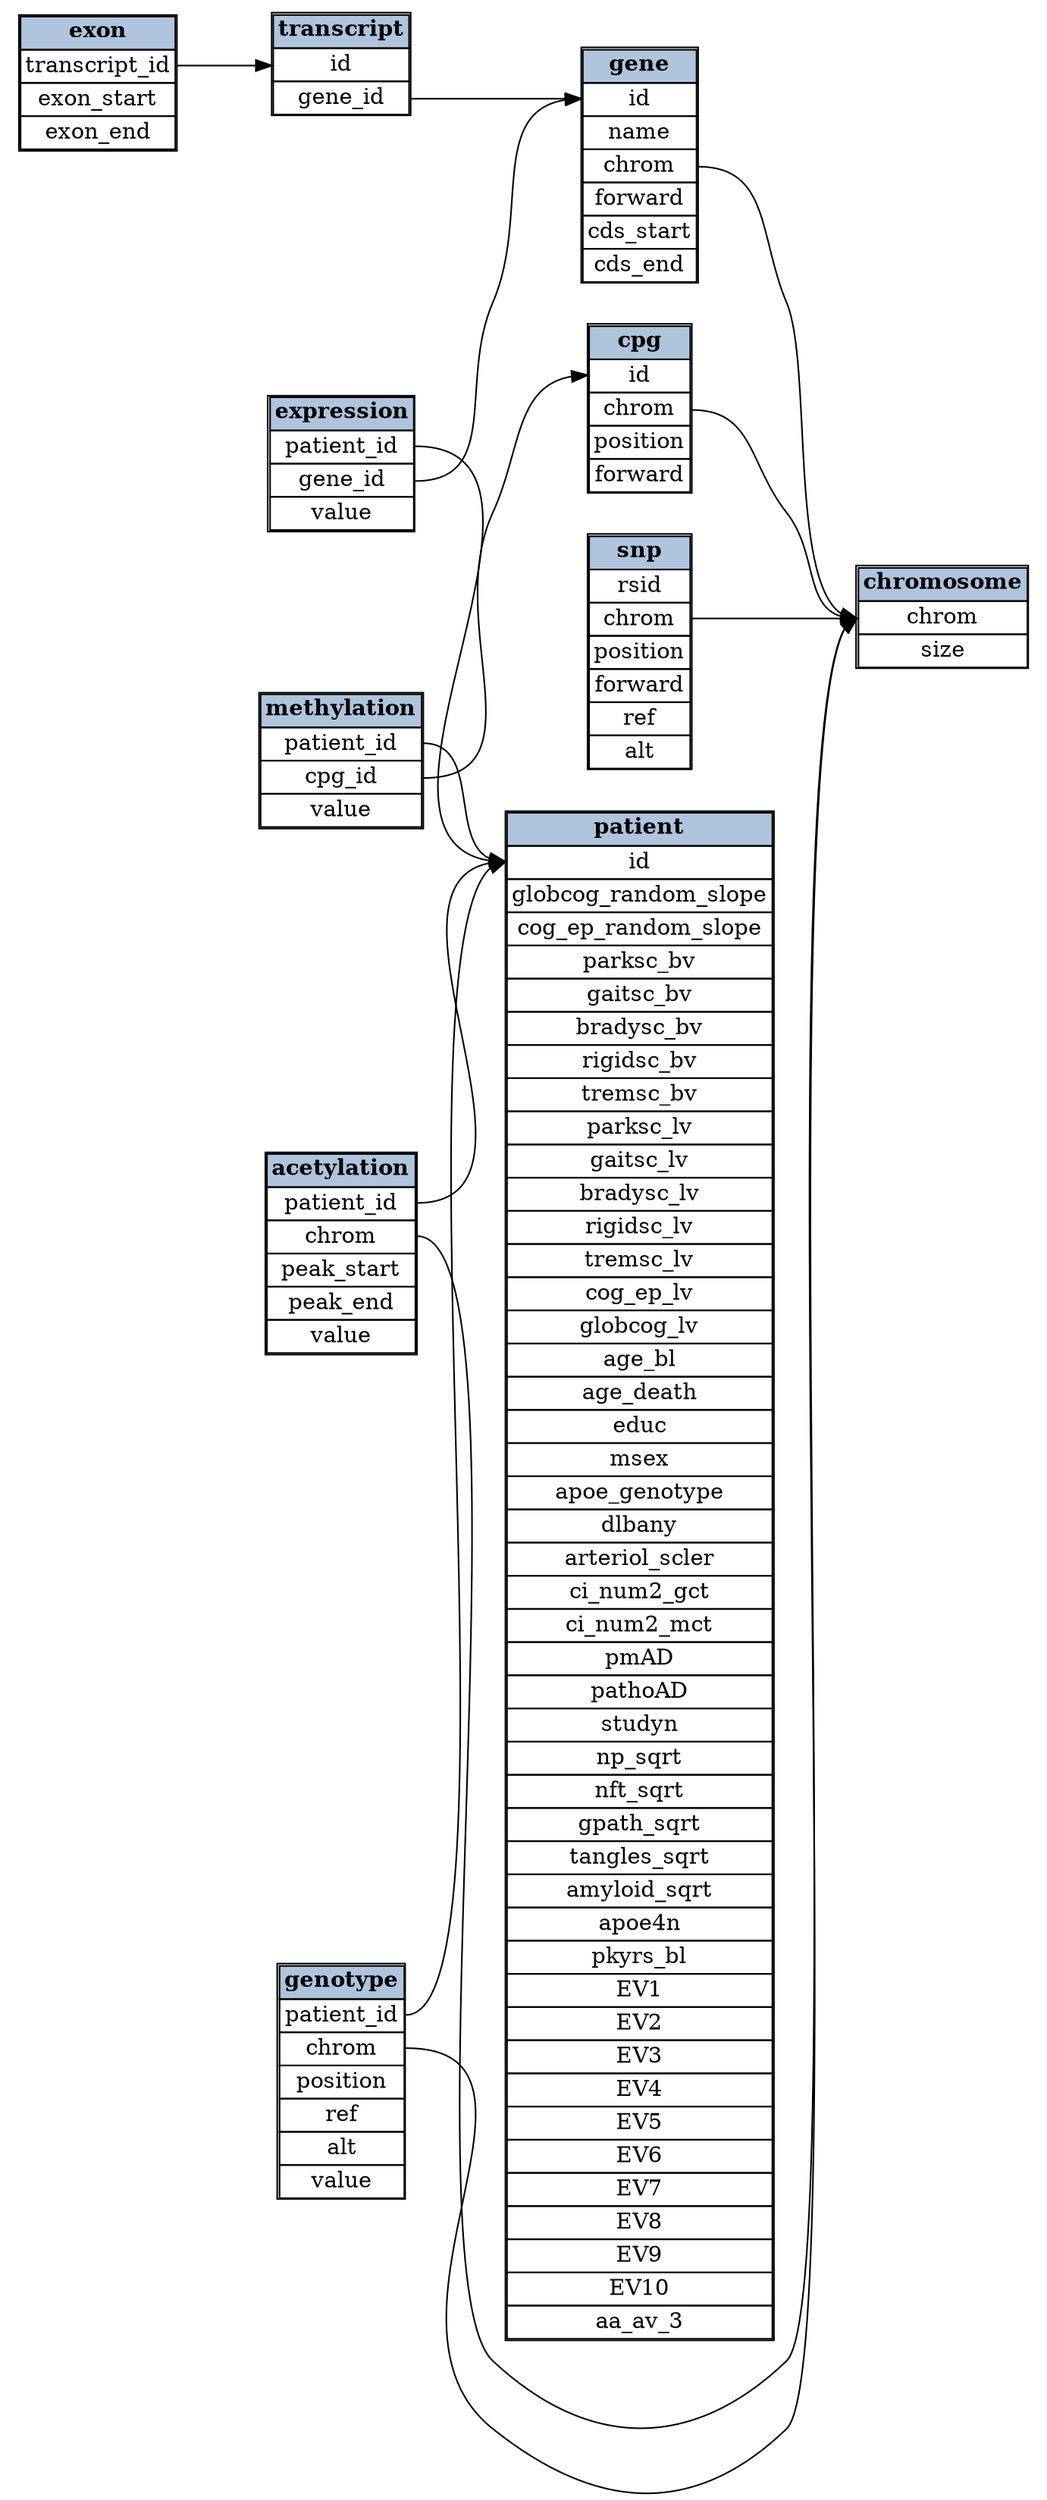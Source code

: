 digraph db {
	graph [rankdir="LR"];
	splines=true;
	overlap=portho;
	model=subset;
	"chromosome" [label=<<TABLE BORDER="1" CELLBORDER="1" CELLSPACING="0"><TR><TD BGCOLOR="lightsteelblue" PORT="table"><B>chromosome</B></TD></TR><TR><TD PORT="chrom">chrom</TD></TR><TR><TD PORT="size">size</TD></TR></TABLE>>, shape="none"];
	"patient" [label=<<TABLE BORDER="1" CELLBORDER="1" CELLSPACING="0"><TR><TD BGCOLOR="lightsteelblue" PORT="table"><B>patient</B></TD></TR><TR><TD PORT="id">id</TD></TR><TR><TD PORT="globcog_random_slope">globcog_random_slope</TD></TR><TR><TD PORT="cog_ep_random_slope">cog_ep_random_slope</TD></TR><TR><TD PORT="parksc_bv">parksc_bv</TD></TR><TR><TD PORT="gaitsc_bv">gaitsc_bv</TD></TR><TR><TD PORT="bradysc_bv">bradysc_bv</TD></TR><TR><TD PORT="rigidsc_bv">rigidsc_bv</TD></TR><TR><TD PORT="tremsc_bv">tremsc_bv</TD></TR><TR><TD PORT="parksc_lv">parksc_lv</TD></TR><TR><TD PORT="gaitsc_lv">gaitsc_lv</TD></TR><TR><TD PORT="bradysc_lv">bradysc_lv</TD></TR><TR><TD PORT="rigidsc_lv">rigidsc_lv</TD></TR><TR><TD PORT="tremsc_lv">tremsc_lv</TD></TR><TR><TD PORT="cog_ep_lv">cog_ep_lv</TD></TR><TR><TD PORT="globcog_lv">globcog_lv</TD></TR><TR><TD PORT="age_bl">age_bl</TD></TR><TR><TD PORT="age_death">age_death</TD></TR><TR><TD PORT="educ">educ</TD></TR><TR><TD PORT="msex">msex</TD></TR><TR><TD PORT="apoe_genotype">apoe_genotype</TD></TR><TR><TD PORT="dlbany">dlbany</TD></TR><TR><TD PORT="arteriol_scler">arteriol_scler</TD></TR><TR><TD PORT="ci_num2_gct">ci_num2_gct</TD></TR><TR><TD PORT="ci_num2_mct">ci_num2_mct</TD></TR><TR><TD PORT="pmAD">pmAD</TD></TR><TR><TD PORT="pathoAD">pathoAD</TD></TR><TR><TD PORT="studyn">studyn</TD></TR><TR><TD PORT="np_sqrt">np_sqrt</TD></TR><TR><TD PORT="nft_sqrt">nft_sqrt</TD></TR><TR><TD PORT="gpath_sqrt">gpath_sqrt</TD></TR><TR><TD PORT="tangles_sqrt">tangles_sqrt</TD></TR><TR><TD PORT="amyloid_sqrt">amyloid_sqrt</TD></TR><TR><TD PORT="apoe4n">apoe4n</TD></TR><TR><TD PORT="pkyrs_bl">pkyrs_bl</TD></TR><TR><TD PORT="EV1">EV1</TD></TR><TR><TD PORT="EV2">EV2</TD></TR><TR><TD PORT="EV3">EV3</TD></TR><TR><TD PORT="EV4">EV4</TD></TR><TR><TD PORT="EV5">EV5</TD></TR><TR><TD PORT="EV6">EV6</TD></TR><TR><TD PORT="EV7">EV7</TD></TR><TR><TD PORT="EV8">EV8</TD></TR><TR><TD PORT="EV9">EV9</TD></TR><TR><TD PORT="EV10">EV10</TD></TR><TR><TD PORT="aa_av_3">aa_av_3</TD></TR></TABLE>>, shape="none"];
	"gene" [label=<<TABLE BORDER="1" CELLBORDER="1" CELLSPACING="0"><TR><TD BGCOLOR="lightsteelblue" PORT="table"><B>gene</B></TD></TR><TR><TD PORT="id">id</TD></TR><TR><TD PORT="name">name</TD></TR><TR><TD PORT="chrom">chrom</TD></TR><TR><TD PORT="forward">forward</TD></TR><TR><TD PORT="cds_start">cds_start</TD></TR><TR><TD PORT="cds_end">cds_end</TD></TR></TABLE>>, shape="none"];
	"transcript" [label=<<TABLE BORDER="1" CELLBORDER="1" CELLSPACING="0"><TR><TD BGCOLOR="lightsteelblue" PORT="table"><B>transcript</B></TD></TR><TR><TD PORT="id">id</TD></TR><TR><TD PORT="gene_id">gene_id</TD></TR></TABLE>>, shape="none"];
	"exon" [label=<<TABLE BORDER="1" CELLBORDER="1" CELLSPACING="0"><TR><TD BGCOLOR="lightsteelblue" PORT="table"><B>exon</B></TD></TR><TR><TD PORT="transcript_id">transcript_id</TD></TR><TR><TD PORT="exon_start">exon_start</TD></TR><TR><TD PORT="exon_end">exon_end</TD></TR></TABLE>>, shape="none"];
	"cpg" [label=<<TABLE BORDER="1" CELLBORDER="1" CELLSPACING="0"><TR><TD BGCOLOR="lightsteelblue" PORT="table"><B>cpg</B></TD></TR><TR><TD PORT="id">id</TD></TR><TR><TD PORT="chrom">chrom</TD></TR><TR><TD PORT="position">position</TD></TR><TR><TD PORT="forward">forward</TD></TR></TABLE>>, shape="none"];
	"snp" [label=<<TABLE BORDER="1" CELLBORDER="1" CELLSPACING="0"><TR><TD BGCOLOR="lightsteelblue" PORT="table"><B>snp</B></TD></TR><TR><TD PORT="rsid">rsid</TD></TR><TR><TD PORT="chrom">chrom</TD></TR><TR><TD PORT="position">position</TD></TR><TR><TD PORT="forward">forward</TD></TR><TR><TD PORT="ref">ref</TD></TR><TR><TD PORT="alt">alt</TD></TR></TABLE>>, shape="none"];
	"snp" [label=<<TABLE BORDER="1" CELLBORDER="1" CELLSPACING="0"><TR><TD BGCOLOR="lightsteelblue" PORT="table"><B>snp</B></TD></TR><TR><TD PORT="rsid">rsid</TD></TR><TR><TD PORT="chrom">chrom</TD></TR><TR><TD PORT="position">position</TD></TR><TR><TD PORT="forward">forward</TD></TR><TR><TD PORT="ref">ref</TD></TR><TR><TD PORT="alt">alt</TD></TR></TABLE>>, shape="none"];
	"methylation" [label=<<TABLE BORDER="1" CELLBORDER="1" CELLSPACING="0"><TR><TD BGCOLOR="lightsteelblue" PORT="table"><B>methylation</B></TD></TR><TR><TD PORT="patient_id">patient_id</TD></TR><TR><TD PORT="cpg_id">cpg_id</TD></TR><TR><TD PORT="value">value</TD></TR></TABLE>>, shape="none"];
	"expression" [label=<<TABLE BORDER="1" CELLBORDER="1" CELLSPACING="0"><TR><TD BGCOLOR="lightsteelblue" PORT="table"><B>expression</B></TD></TR><TR><TD PORT="patient_id">patient_id</TD></TR><TR><TD PORT="gene_id">gene_id</TD></TR><TR><TD PORT="value">value</TD></TR></TABLE>>, shape="none"];
	"acetylation" [label=<<TABLE BORDER="1" CELLBORDER="1" CELLSPACING="0"><TR><TD BGCOLOR="lightsteelblue" PORT="table"><B>acetylation</B></TD></TR><TR><TD PORT="patient_id">patient_id</TD></TR><TR><TD PORT="chrom">chrom</TD></TR><TR><TD PORT="peak_start">peak_start</TD></TR><TR><TD PORT="peak_end">peak_end</TD></TR><TR><TD PORT="value">value</TD></TR></TABLE>>, shape="none"];
	"genotype" [label=<<TABLE BORDER="1" CELLBORDER="1" CELLSPACING="0"><TR><TD BGCOLOR="lightsteelblue" PORT="table"><B>genotype</B></TD></TR><TR><TD PORT="patient_id">patient_id</TD></TR><TR><TD PORT="chrom">chrom</TD></TR><TR><TD PORT="position">position</TD></TR><TR><TD PORT="ref">ref</TD></TR><TR><TD PORT="alt">alt</TD></TR><TR><TD PORT="value">value</TD></TR></TABLE>>, shape="none"];
	"gene":chrom -> "chromosome":chrom;
	"transcript":gene_id -> "gene":id;
	"exon":transcript_id -> "transcript":id;
	"cpg":chrom -> "chromosome":chrom;
	"snp":chrom -> "chromosome":chrom;
	"methylation":patient_id -> "patient":id;
	"methylation":cpg_id -> "cpg":id;
	"expression":patient_id -> "patient":id;
	"expression":gene_id -> "gene":id;
	"acetylation":patient_id -> "patient":id;
	"acetylation":chrom -> "chromosome":chrom;
	"genotype":patient_id -> "patient":id;
	"genotype":chrom -> "chromosome":chrom;
}
